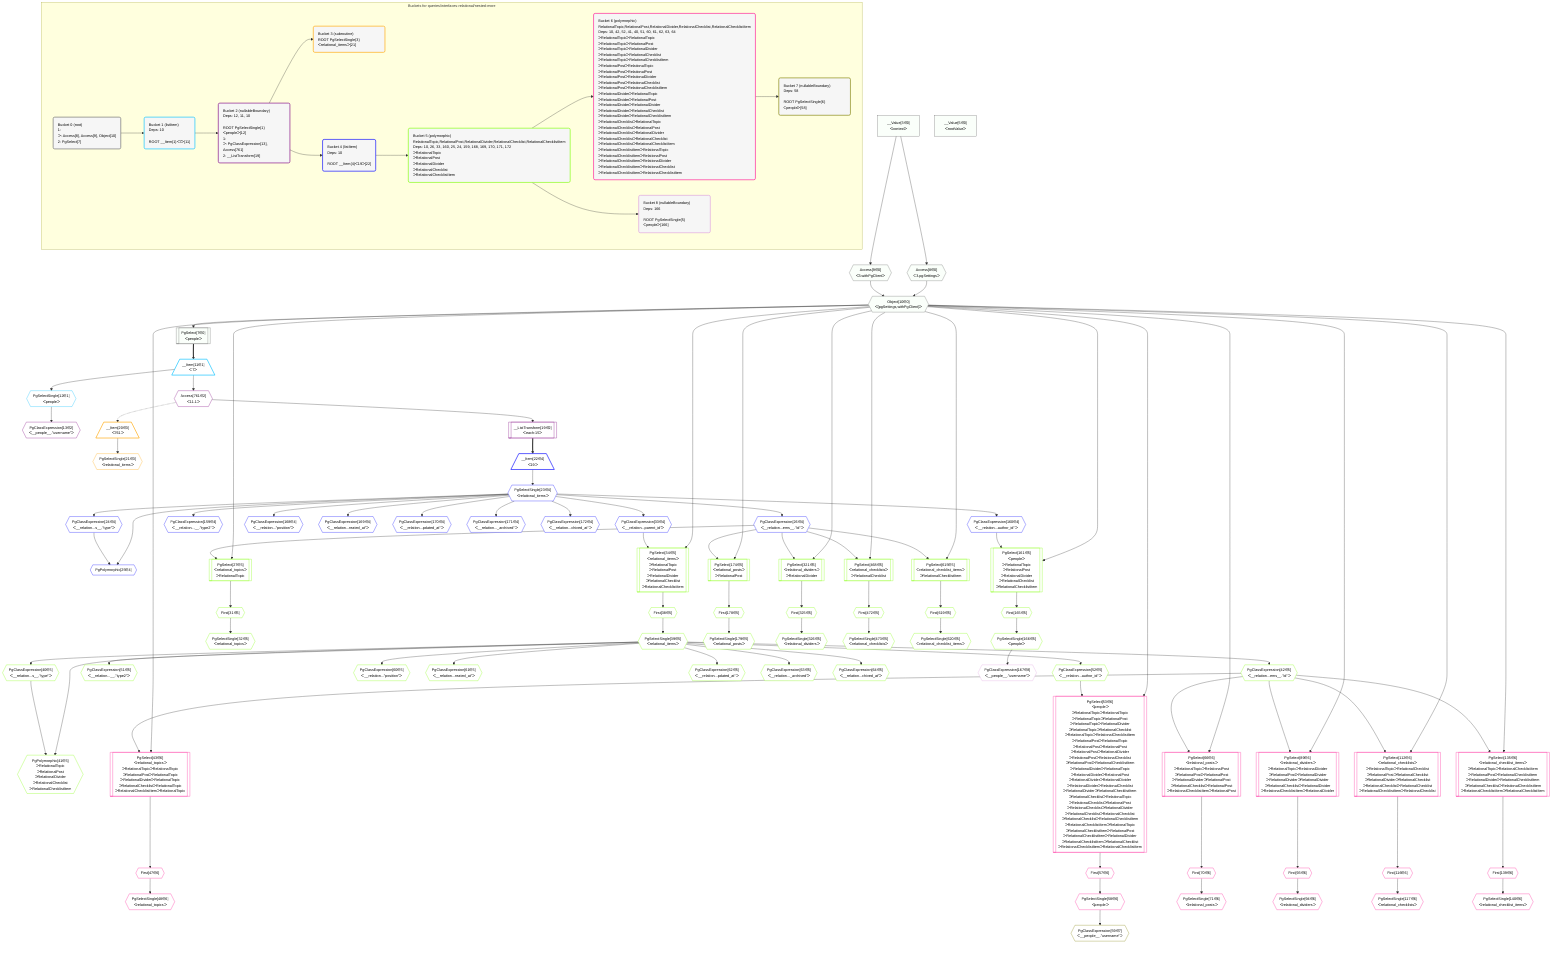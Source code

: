 %%{init: {'themeVariables': { 'fontSize': '12px'}}}%%
graph TD
    classDef path fill:#eee,stroke:#000,color:#000
    classDef plan fill:#fff,stroke-width:1px,color:#000
    classDef itemplan fill:#fff,stroke-width:2px,color:#000
    classDef unbatchedplan fill:#dff,stroke-width:1px,color:#000
    classDef sideeffectplan fill:#fcc,stroke-width:2px,color:#000
    classDef bucket fill:#f6f6f6,color:#000,stroke-width:2px,text-align:left


    %% plan dependencies
    Object10{{"Object[10∈0]<br />ᐸ{pgSettings,withPgClient}ᐳ"}}:::plan
    Access8{{"Access[8∈0]<br />ᐸ3.pgSettingsᐳ"}}:::plan
    Access9{{"Access[9∈0]<br />ᐸ3.withPgClientᐳ"}}:::plan
    Access8 & Access9 --> Object10
    PgSelect7[["PgSelect[7∈0]<br />ᐸpeopleᐳ"]]:::plan
    Object10 --> PgSelect7
    __Value3["__Value[3∈0]<br />ᐸcontextᐳ"]:::plan
    __Value3 --> Access8
    __Value3 --> Access9
    __Value5["__Value[5∈0]<br />ᐸrootValueᐳ"]:::plan
    __Item11[/"__Item[11∈1]<br />ᐸ7ᐳ"\]:::itemplan
    PgSelect7 ==> __Item11
    PgSelectSingle12{{"PgSelectSingle[12∈1]<br />ᐸpeopleᐳ"}}:::plan
    __Item11 --> PgSelectSingle12
    PgClassExpression13{{"PgClassExpression[13∈2]<br />ᐸ__people__.”username”ᐳ"}}:::plan
    PgSelectSingle12 --> PgClassExpression13
    __ListTransform19[["__ListTransform[19∈2]<br />ᐸeach:15ᐳ"]]:::plan
    Access761{{"Access[761∈2]<br />ᐸ11.1ᐳ"}}:::plan
    Access761 --> __ListTransform19
    __Item11 --> Access761
    __Item20[/"__Item[20∈3]<br />ᐸ761ᐳ"\]:::itemplan
    Access761 -.-> __Item20
    PgSelectSingle21{{"PgSelectSingle[21∈3]<br />ᐸrelational_itemsᐳ"}}:::plan
    __Item20 --> PgSelectSingle21
    PgPolymorphic25{{"PgPolymorphic[25∈4]"}}:::plan
    PgSelectSingle23{{"PgSelectSingle[23∈4]<br />ᐸrelational_itemsᐳ"}}:::plan
    PgClassExpression24{{"PgClassExpression[24∈4]<br />ᐸ__relation...s__.”type”ᐳ"}}:::plan
    PgSelectSingle23 & PgClassExpression24 --> PgPolymorphic25
    __Item22[/"__Item[22∈4]<br />ᐸ19ᐳ"\]:::itemplan
    __ListTransform19 ==> __Item22
    __Item22 --> PgSelectSingle23
    PgSelectSingle23 --> PgClassExpression24
    PgClassExpression26{{"PgClassExpression[26∈4]<br />ᐸ__relation...ems__.”id”ᐳ"}}:::plan
    PgSelectSingle23 --> PgClassExpression26
    PgClassExpression33{{"PgClassExpression[33∈4]<br />ᐸ__relation...parent_id”ᐳ"}}:::plan
    PgSelectSingle23 --> PgClassExpression33
    PgClassExpression159{{"PgClassExpression[159∈4]<br />ᐸ__relation...__.”type2”ᐳ"}}:::plan
    PgSelectSingle23 --> PgClassExpression159
    PgClassExpression160{{"PgClassExpression[160∈4]<br />ᐸ__relation...author_id”ᐳ"}}:::plan
    PgSelectSingle23 --> PgClassExpression160
    PgClassExpression168{{"PgClassExpression[168∈4]<br />ᐸ__relation...”position”ᐳ"}}:::plan
    PgSelectSingle23 --> PgClassExpression168
    PgClassExpression169{{"PgClassExpression[169∈4]<br />ᐸ__relation...reated_at”ᐳ"}}:::plan
    PgSelectSingle23 --> PgClassExpression169
    PgClassExpression170{{"PgClassExpression[170∈4]<br />ᐸ__relation...pdated_at”ᐳ"}}:::plan
    PgSelectSingle23 --> PgClassExpression170
    PgClassExpression171{{"PgClassExpression[171∈4]<br />ᐸ__relation..._archived”ᐳ"}}:::plan
    PgSelectSingle23 --> PgClassExpression171
    PgClassExpression172{{"PgClassExpression[172∈4]<br />ᐸ__relation...chived_at”ᐳ"}}:::plan
    PgSelectSingle23 --> PgClassExpression172
    PgSelect27[["PgSelect[27∈5]<br />ᐸrelational_topicsᐳ<br />ᐳRelationalTopic"]]:::plan
    Object10 & PgClassExpression26 --> PgSelect27
    PgSelect34[["PgSelect[34∈5]<br />ᐸrelational_itemsᐳ<br />ᐳRelationalTopic<br />ᐳRelationalPost<br />ᐳRelationalDivider<br />ᐳRelationalChecklist<br />ᐳRelationalChecklistItem"]]:::plan
    Object10 & PgClassExpression33 --> PgSelect34
    PgPolymorphic41{{"PgPolymorphic[41∈5]<br />ᐳRelationalTopic<br />ᐳRelationalPost<br />ᐳRelationalDivider<br />ᐳRelationalChecklist<br />ᐳRelationalChecklistItem"}}:::plan
    PgSelectSingle39{{"PgSelectSingle[39∈5]<br />ᐸrelational_itemsᐳ"}}:::plan
    PgClassExpression40{{"PgClassExpression[40∈5]<br />ᐸ__relation...s__.”type”ᐳ"}}:::plan
    PgSelectSingle39 & PgClassExpression40 --> PgPolymorphic41
    PgSelect161[["PgSelect[161∈5]<br />ᐸpeopleᐳ<br />ᐳRelationalTopic<br />ᐳRelationalPost<br />ᐳRelationalDivider<br />ᐳRelationalChecklist<br />ᐳRelationalChecklistItem"]]:::plan
    Object10 & PgClassExpression160 --> PgSelect161
    PgSelect174[["PgSelect[174∈5]<br />ᐸrelational_postsᐳ<br />ᐳRelationalPost"]]:::plan
    Object10 & PgClassExpression26 --> PgSelect174
    PgSelect321[["PgSelect[321∈5]<br />ᐸrelational_dividersᐳ<br />ᐳRelationalDivider"]]:::plan
    Object10 & PgClassExpression26 --> PgSelect321
    PgSelect468[["PgSelect[468∈5]<br />ᐸrelational_checklistsᐳ<br />ᐳRelationalChecklist"]]:::plan
    Object10 & PgClassExpression26 --> PgSelect468
    PgSelect615[["PgSelect[615∈5]<br />ᐸrelational_checklist_itemsᐳ<br />ᐳRelationalChecklistItem"]]:::plan
    Object10 & PgClassExpression26 --> PgSelect615
    First31{{"First[31∈5]"}}:::plan
    PgSelect27 --> First31
    PgSelectSingle32{{"PgSelectSingle[32∈5]<br />ᐸrelational_topicsᐳ"}}:::plan
    First31 --> PgSelectSingle32
    First38{{"First[38∈5]"}}:::plan
    PgSelect34 --> First38
    First38 --> PgSelectSingle39
    PgSelectSingle39 --> PgClassExpression40
    PgClassExpression42{{"PgClassExpression[42∈5]<br />ᐸ__relation...ems__.”id”ᐳ"}}:::plan
    PgSelectSingle39 --> PgClassExpression42
    PgClassExpression51{{"PgClassExpression[51∈5]<br />ᐸ__relation...__.”type2”ᐳ"}}:::plan
    PgSelectSingle39 --> PgClassExpression51
    PgClassExpression52{{"PgClassExpression[52∈5]<br />ᐸ__relation...author_id”ᐳ"}}:::plan
    PgSelectSingle39 --> PgClassExpression52
    PgClassExpression60{{"PgClassExpression[60∈5]<br />ᐸ__relation...”position”ᐳ"}}:::plan
    PgSelectSingle39 --> PgClassExpression60
    PgClassExpression61{{"PgClassExpression[61∈5]<br />ᐸ__relation...reated_at”ᐳ"}}:::plan
    PgSelectSingle39 --> PgClassExpression61
    PgClassExpression62{{"PgClassExpression[62∈5]<br />ᐸ__relation...pdated_at”ᐳ"}}:::plan
    PgSelectSingle39 --> PgClassExpression62
    PgClassExpression63{{"PgClassExpression[63∈5]<br />ᐸ__relation..._archived”ᐳ"}}:::plan
    PgSelectSingle39 --> PgClassExpression63
    PgClassExpression64{{"PgClassExpression[64∈5]<br />ᐸ__relation...chived_at”ᐳ"}}:::plan
    PgSelectSingle39 --> PgClassExpression64
    First165{{"First[165∈5]"}}:::plan
    PgSelect161 --> First165
    PgSelectSingle166{{"PgSelectSingle[166∈5]<br />ᐸpeopleᐳ"}}:::plan
    First165 --> PgSelectSingle166
    First178{{"First[178∈5]"}}:::plan
    PgSelect174 --> First178
    PgSelectSingle179{{"PgSelectSingle[179∈5]<br />ᐸrelational_postsᐳ"}}:::plan
    First178 --> PgSelectSingle179
    First325{{"First[325∈5]"}}:::plan
    PgSelect321 --> First325
    PgSelectSingle326{{"PgSelectSingle[326∈5]<br />ᐸrelational_dividersᐳ"}}:::plan
    First325 --> PgSelectSingle326
    First472{{"First[472∈5]"}}:::plan
    PgSelect468 --> First472
    PgSelectSingle473{{"PgSelectSingle[473∈5]<br />ᐸrelational_checklistsᐳ"}}:::plan
    First472 --> PgSelectSingle473
    First619{{"First[619∈5]"}}:::plan
    PgSelect615 --> First619
    PgSelectSingle620{{"PgSelectSingle[620∈5]<br />ᐸrelational_checklist_itemsᐳ"}}:::plan
    First619 --> PgSelectSingle620
    PgSelect43[["PgSelect[43∈6]<br />ᐸrelational_topicsᐳ<br />ᐳRelationalTopicᐳRelationalTopic<br />ᐳRelationalPostᐳRelationalTopic<br />ᐳRelationalDividerᐳRelationalTopic<br />ᐳRelationalChecklistᐳRelationalTopic<br />ᐳRelationalChecklistItemᐳRelationalTopic"]]:::plan
    Object10 & PgClassExpression42 --> PgSelect43
    PgSelect53[["PgSelect[53∈6]<br />ᐸpeopleᐳ<br />ᐳRelationalTopicᐳRelationalTopic<br />ᐳRelationalTopicᐳRelationalPost<br />ᐳRelationalTopicᐳRelationalDivider<br />ᐳRelationalTopicᐳRelationalChecklist<br />ᐳRelationalTopicᐳRelationalChecklistItem<br />ᐳRelationalPostᐳRelationalTopic<br />ᐳRelationalPostᐳRelationalPost<br />ᐳRelationalPostᐳRelationalDivider<br />ᐳRelationalPostᐳRelationalChecklist<br />ᐳRelationalPostᐳRelationalChecklistItem<br />ᐳRelationalDividerᐳRelationalTopic<br />ᐳRelationalDividerᐳRelationalPost<br />ᐳRelationalDividerᐳRelationalDivider<br />ᐳRelationalDividerᐳRelationalChecklist<br />ᐳRelationalDividerᐳRelationalChecklistItem<br />ᐳRelationalChecklistᐳRelationalTopic<br />ᐳRelationalChecklistᐳRelationalPost<br />ᐳRelationalChecklistᐳRelationalDivider<br />ᐳRelationalChecklistᐳRelationalChecklist<br />ᐳRelationalChecklistᐳRelationalChecklistItem<br />ᐳRelationalChecklistItemᐳRelationalTopic<br />ᐳRelationalChecklistItemᐳRelationalPost<br />ᐳRelationalChecklistItemᐳRelationalDivider<br />ᐳRelationalChecklistItemᐳRelationalChecklist<br />ᐳRelationalChecklistItemᐳRelationalChecklistItem"]]:::plan
    Object10 & PgClassExpression52 --> PgSelect53
    PgSelect66[["PgSelect[66∈6]<br />ᐸrelational_postsᐳ<br />ᐳRelationalTopicᐳRelationalPost<br />ᐳRelationalPostᐳRelationalPost<br />ᐳRelationalDividerᐳRelationalPost<br />ᐳRelationalChecklistᐳRelationalPost<br />ᐳRelationalChecklistItemᐳRelationalPost"]]:::plan
    Object10 & PgClassExpression42 --> PgSelect66
    PgSelect89[["PgSelect[89∈6]<br />ᐸrelational_dividersᐳ<br />ᐳRelationalTopicᐳRelationalDivider<br />ᐳRelationalPostᐳRelationalDivider<br />ᐳRelationalDividerᐳRelationalDivider<br />ᐳRelationalChecklistᐳRelationalDivider<br />ᐳRelationalChecklistItemᐳRelationalDivider"]]:::plan
    Object10 & PgClassExpression42 --> PgSelect89
    PgSelect112[["PgSelect[112∈6]<br />ᐸrelational_checklistsᐳ<br />ᐳRelationalTopicᐳRelationalChecklist<br />ᐳRelationalPostᐳRelationalChecklist<br />ᐳRelationalDividerᐳRelationalChecklist<br />ᐳRelationalChecklistᐳRelationalChecklist<br />ᐳRelationalChecklistItemᐳRelationalChecklist"]]:::plan
    Object10 & PgClassExpression42 --> PgSelect112
    PgSelect135[["PgSelect[135∈6]<br />ᐸrelational_checklist_itemsᐳ<br />ᐳRelationalTopicᐳRelationalChecklistItem<br />ᐳRelationalPostᐳRelationalChecklistItem<br />ᐳRelationalDividerᐳRelationalChecklistItem<br />ᐳRelationalChecklistᐳRelationalChecklistItem<br />ᐳRelationalChecklistItemᐳRelationalChecklistItem"]]:::plan
    Object10 & PgClassExpression42 --> PgSelect135
    First47{{"First[47∈6]"}}:::plan
    PgSelect43 --> First47
    PgSelectSingle48{{"PgSelectSingle[48∈6]<br />ᐸrelational_topicsᐳ"}}:::plan
    First47 --> PgSelectSingle48
    First57{{"First[57∈6]"}}:::plan
    PgSelect53 --> First57
    PgSelectSingle58{{"PgSelectSingle[58∈6]<br />ᐸpeopleᐳ"}}:::plan
    First57 --> PgSelectSingle58
    First70{{"First[70∈6]"}}:::plan
    PgSelect66 --> First70
    PgSelectSingle71{{"PgSelectSingle[71∈6]<br />ᐸrelational_postsᐳ"}}:::plan
    First70 --> PgSelectSingle71
    First93{{"First[93∈6]"}}:::plan
    PgSelect89 --> First93
    PgSelectSingle94{{"PgSelectSingle[94∈6]<br />ᐸrelational_dividersᐳ"}}:::plan
    First93 --> PgSelectSingle94
    First116{{"First[116∈6]"}}:::plan
    PgSelect112 --> First116
    PgSelectSingle117{{"PgSelectSingle[117∈6]<br />ᐸrelational_checklistsᐳ"}}:::plan
    First116 --> PgSelectSingle117
    First139{{"First[139∈6]"}}:::plan
    PgSelect135 --> First139
    PgSelectSingle140{{"PgSelectSingle[140∈6]<br />ᐸrelational_checklist_itemsᐳ"}}:::plan
    First139 --> PgSelectSingle140
    PgClassExpression59{{"PgClassExpression[59∈7]<br />ᐸ__people__.”username”ᐳ"}}:::plan
    PgSelectSingle58 --> PgClassExpression59
    PgClassExpression167{{"PgClassExpression[167∈8]<br />ᐸ__people__.”username”ᐳ"}}:::plan
    PgSelectSingle166 --> PgClassExpression167

    %% define steps

    subgraph "Buckets for queries/interfaces-relational/nested-more"
    Bucket0("Bucket 0 (root)<br />1: <br />ᐳ: Access[8], Access[9], Object[10]<br />2: PgSelect[7]"):::bucket
    classDef bucket0 stroke:#696969
    class Bucket0,__Value3,__Value5,PgSelect7,Access8,Access9,Object10 bucket0
    Bucket1("Bucket 1 (listItem)<br />Deps: 10<br /><br />ROOT __Item{1}ᐸ7ᐳ[11]"):::bucket
    classDef bucket1 stroke:#00bfff
    class Bucket1,__Item11,PgSelectSingle12 bucket1
    Bucket2("Bucket 2 (nullableBoundary)<br />Deps: 12, 11, 10<br /><br />ROOT PgSelectSingle{1}ᐸpeopleᐳ[12]<br />1: <br />ᐳ: PgClassExpression[13], Access[761]<br />2: __ListTransform[19]"):::bucket
    classDef bucket2 stroke:#7f007f
    class Bucket2,PgClassExpression13,__ListTransform19,Access761 bucket2
    Bucket3("Bucket 3 (subroutine)<br />ROOT PgSelectSingle{3}ᐸrelational_itemsᐳ[21]"):::bucket
    classDef bucket3 stroke:#ffa500
    class Bucket3,__Item20,PgSelectSingle21 bucket3
    Bucket4("Bucket 4 (listItem)<br />Deps: 10<br /><br />ROOT __Item{4}ᐸ19ᐳ[22]"):::bucket
    classDef bucket4 stroke:#0000ff
    class Bucket4,__Item22,PgSelectSingle23,PgClassExpression24,PgPolymorphic25,PgClassExpression26,PgClassExpression33,PgClassExpression159,PgClassExpression160,PgClassExpression168,PgClassExpression169,PgClassExpression170,PgClassExpression171,PgClassExpression172 bucket4
    Bucket5("Bucket 5 (polymorphic)<br />RelationalTopic,RelationalPost,RelationalDivider,RelationalChecklist,RelationalChecklistItem<br />Deps: 10, 26, 33, 160, 25, 24, 159, 168, 169, 170, 171, 172<br />ᐳRelationalTopic<br />ᐳRelationalPost<br />ᐳRelationalDivider<br />ᐳRelationalChecklist<br />ᐳRelationalChecklistItem"):::bucket
    classDef bucket5 stroke:#7fff00
    class Bucket5,PgSelect27,First31,PgSelectSingle32,PgSelect34,First38,PgSelectSingle39,PgClassExpression40,PgPolymorphic41,PgClassExpression42,PgClassExpression51,PgClassExpression52,PgClassExpression60,PgClassExpression61,PgClassExpression62,PgClassExpression63,PgClassExpression64,PgSelect161,First165,PgSelectSingle166,PgSelect174,First178,PgSelectSingle179,PgSelect321,First325,PgSelectSingle326,PgSelect468,First472,PgSelectSingle473,PgSelect615,First619,PgSelectSingle620 bucket5
    Bucket6("Bucket 6 (polymorphic)<br />RelationalTopic,RelationalPost,RelationalDivider,RelationalChecklist,RelationalChecklistItem<br />Deps: 10, 42, 52, 41, 40, 51, 60, 61, 62, 63, 64<br />ᐳRelationalTopicᐳRelationalTopic<br />ᐳRelationalTopicᐳRelationalPost<br />ᐳRelationalTopicᐳRelationalDivider<br />ᐳRelationalTopicᐳRelationalChecklist<br />ᐳRelationalTopicᐳRelationalChecklistItem<br />ᐳRelationalPostᐳRelationalTopic<br />ᐳRelationalPostᐳRelationalPost<br />ᐳRelationalPostᐳRelationalDivider<br />ᐳRelationalPostᐳRelationalChecklist<br />ᐳRelationalPostᐳRelationalChecklistItem<br />ᐳRelationalDividerᐳRelationalTopic<br />ᐳRelationalDividerᐳRelationalPost<br />ᐳRelationalDividerᐳRelationalDivider<br />ᐳRelationalDividerᐳRelationalChecklist<br />ᐳRelationalDividerᐳRelationalChecklistItem<br />ᐳRelationalChecklistᐳRelationalTopic<br />ᐳRelationalChecklistᐳRelationalPost<br />ᐳRelationalChecklistᐳRelationalDivider<br />ᐳRelationalChecklistᐳRelationalChecklist<br />ᐳRelationalChecklistᐳRelationalChecklistItem<br />ᐳRelationalChecklistItemᐳRelationalTopic<br />ᐳRelationalChecklistItemᐳRelationalPost<br />ᐳRelationalChecklistItemᐳRelationalDivider<br />ᐳRelationalChecklistItemᐳRelationalChecklist<br />ᐳRelationalChecklistItemᐳRelationalChecklistItem"):::bucket
    classDef bucket6 stroke:#ff1493
    class Bucket6,PgSelect43,First47,PgSelectSingle48,PgSelect53,First57,PgSelectSingle58,PgSelect66,First70,PgSelectSingle71,PgSelect89,First93,PgSelectSingle94,PgSelect112,First116,PgSelectSingle117,PgSelect135,First139,PgSelectSingle140 bucket6
    Bucket7("Bucket 7 (nullableBoundary)<br />Deps: 58<br /><br />ROOT PgSelectSingle{6}ᐸpeopleᐳ[58]"):::bucket
    classDef bucket7 stroke:#808000
    class Bucket7,PgClassExpression59 bucket7
    Bucket8("Bucket 8 (nullableBoundary)<br />Deps: 166<br /><br />ROOT PgSelectSingle{5}ᐸpeopleᐳ[166]"):::bucket
    classDef bucket8 stroke:#dda0dd
    class Bucket8,PgClassExpression167 bucket8
    Bucket0 --> Bucket1
    Bucket1 --> Bucket2
    Bucket2 --> Bucket3 & Bucket4
    Bucket4 --> Bucket5
    Bucket5 --> Bucket6 & Bucket8
    Bucket6 --> Bucket7
    classDef unary fill:#fafffa,borderWidth:8px
    class Object10,PgSelect7,Access8,Access9,__Value3,__Value5 unary
    end